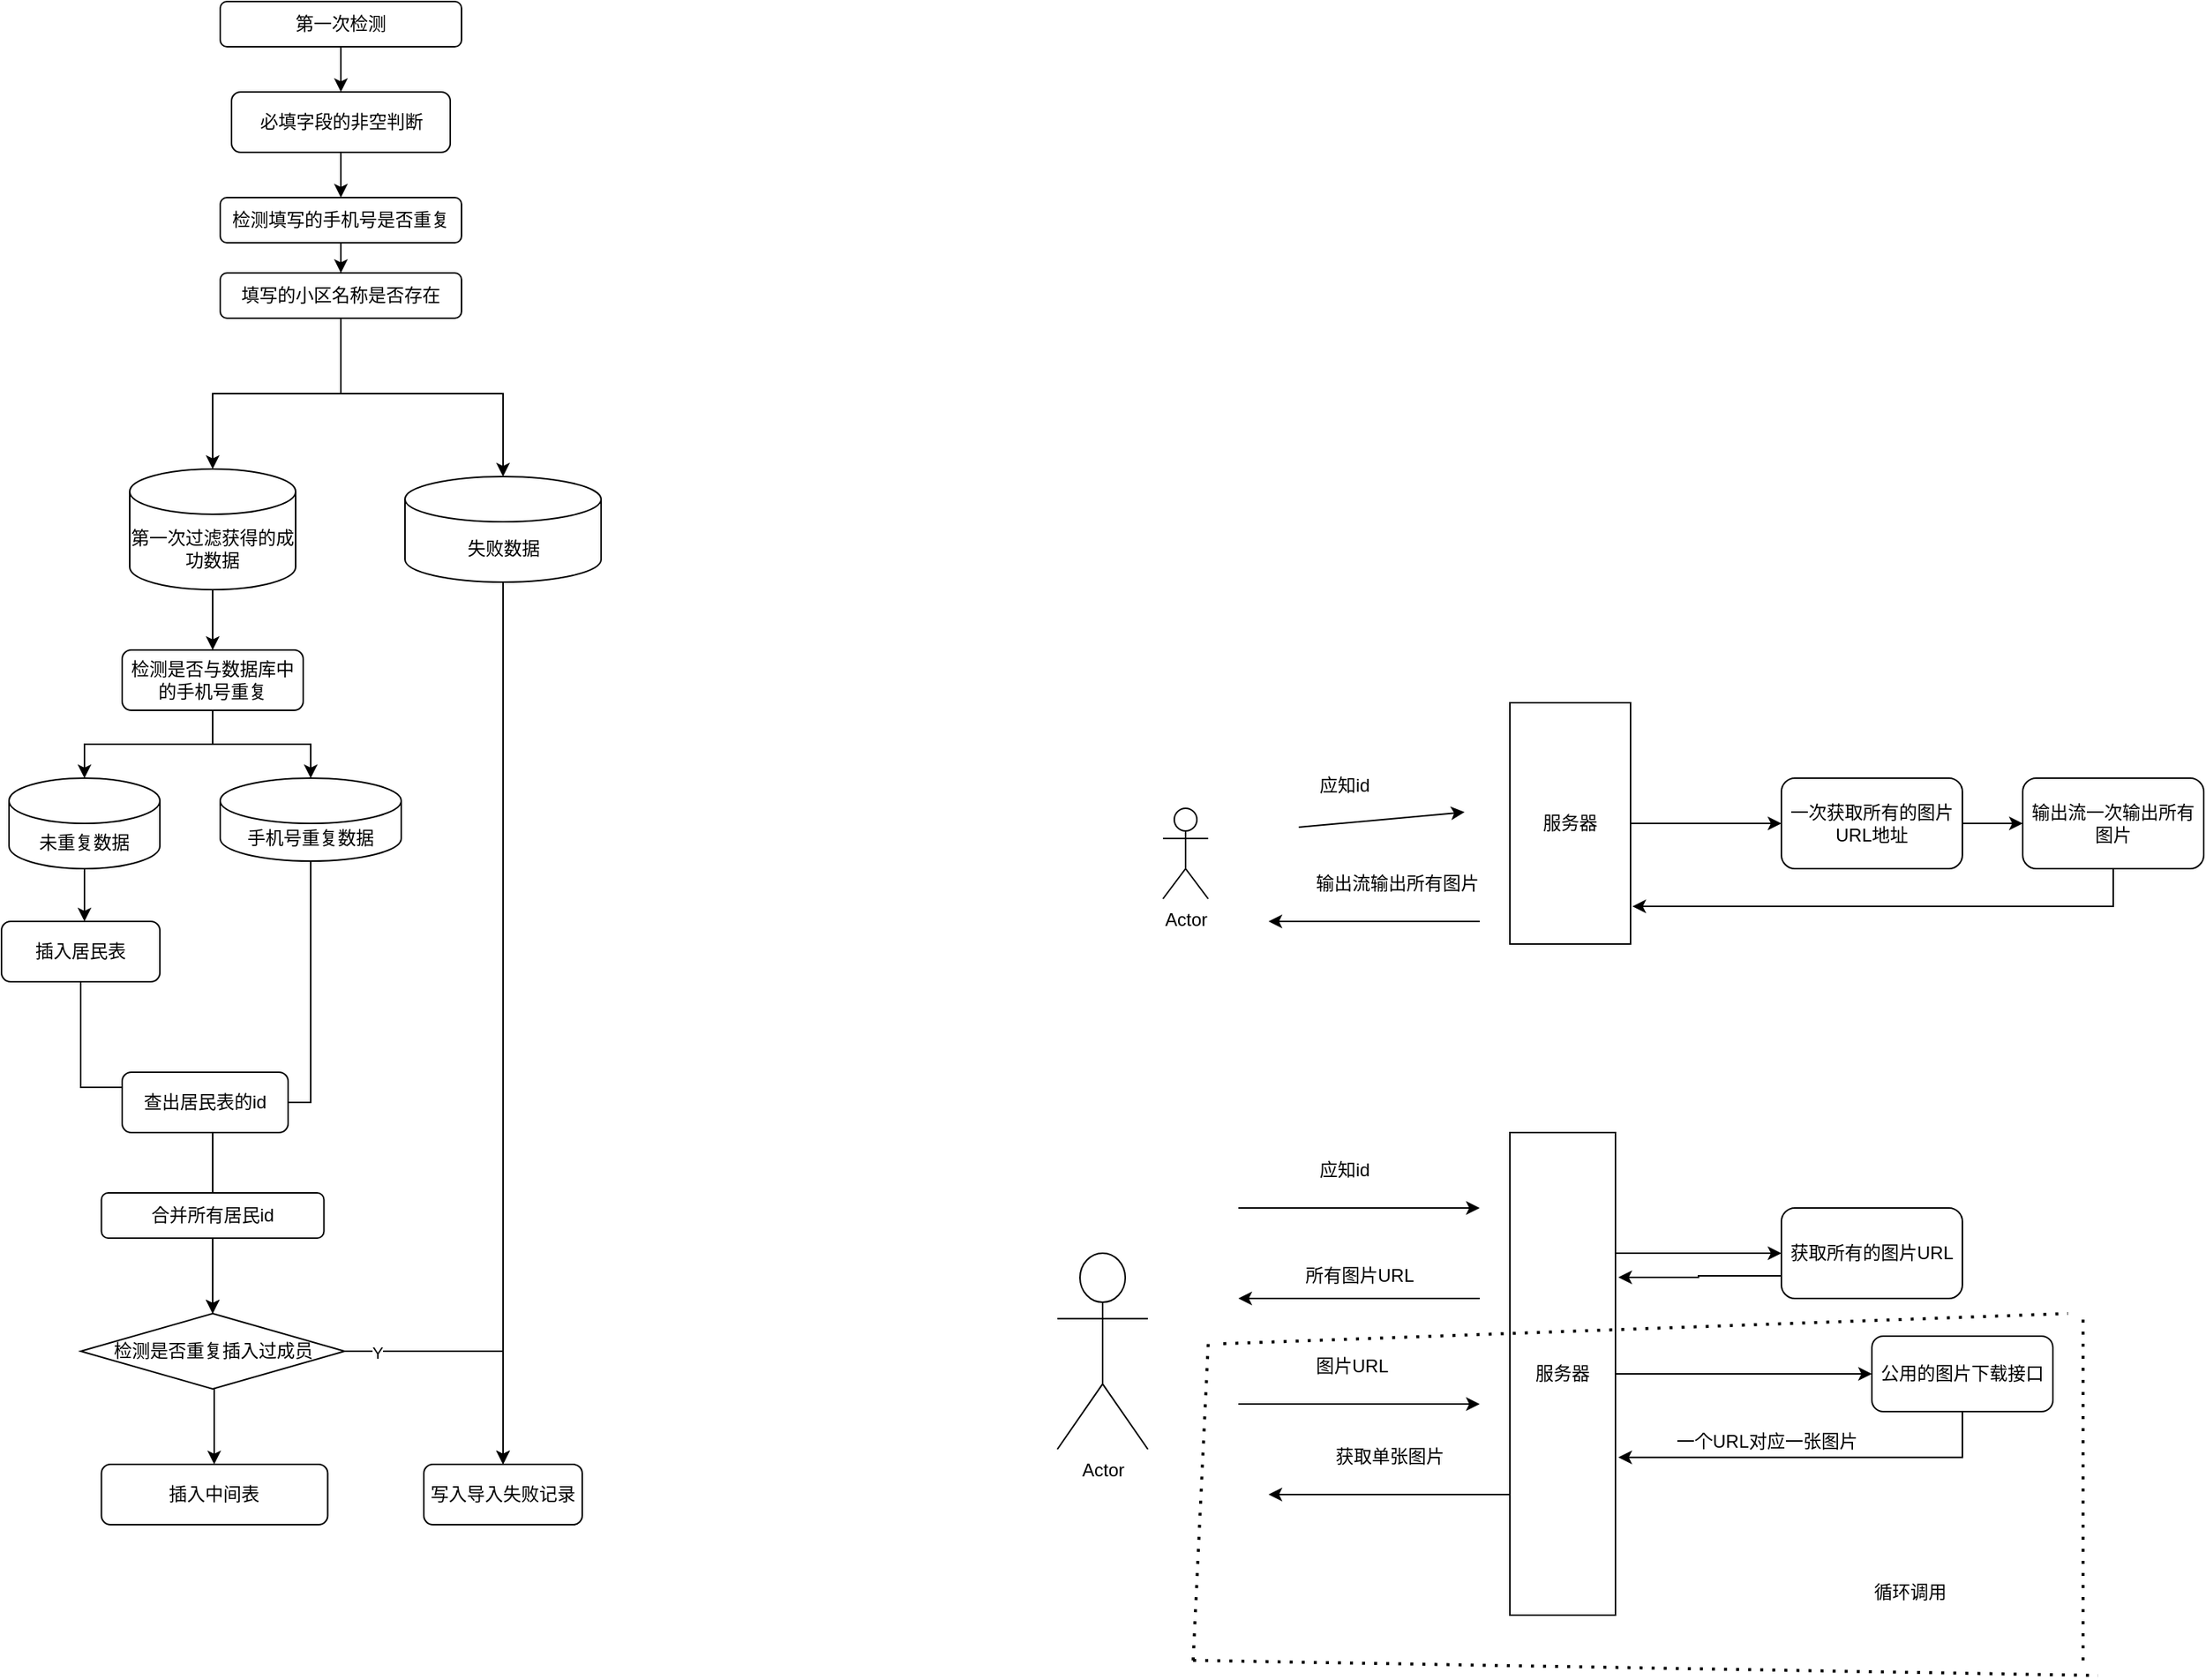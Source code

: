 <mxfile version="20.5.3" type="github">
  <diagram id="aUBuHN6MXLQGVr44WZyo" name="第 1 页">
    <mxGraphModel dx="651" dy="644" grid="1" gridSize="10" guides="1" tooltips="1" connect="1" arrows="1" fold="1" page="0" pageScale="1" pageWidth="827" pageHeight="1169" math="0" shadow="0">
      <root>
        <mxCell id="0" />
        <mxCell id="1" parent="0" />
        <mxCell id="XFE-MpF_bWx7WAoScGuX-34" style="edgeStyle=orthogonalEdgeStyle;rounded=0;orthogonalLoop=1;jettySize=auto;html=1;entryX=0.5;entryY=0;entryDx=0;entryDy=0;" parent="1" source="XFE-MpF_bWx7WAoScGuX-35" target="XFE-MpF_bWx7WAoScGuX-42" edge="1">
          <mxGeometry relative="1" as="geometry" />
        </mxCell>
        <mxCell id="XFE-MpF_bWx7WAoScGuX-35" value="第一次检测" style="rounded=1;whiteSpace=wrap;html=1;" parent="1" vertex="1">
          <mxGeometry x="745" y="80" width="160" height="30" as="geometry" />
        </mxCell>
        <mxCell id="XFE-MpF_bWx7WAoScGuX-36" value="" style="edgeStyle=orthogonalEdgeStyle;rounded=0;orthogonalLoop=1;jettySize=auto;html=1;" parent="1" source="XFE-MpF_bWx7WAoScGuX-37" target="XFE-MpF_bWx7WAoScGuX-40" edge="1">
          <mxGeometry relative="1" as="geometry" />
        </mxCell>
        <mxCell id="XFE-MpF_bWx7WAoScGuX-37" value="检测填写的手机号是否重复" style="rounded=1;whiteSpace=wrap;html=1;" parent="1" vertex="1">
          <mxGeometry x="745" y="210" width="160" height="30" as="geometry" />
        </mxCell>
        <mxCell id="XFE-MpF_bWx7WAoScGuX-38" style="edgeStyle=orthogonalEdgeStyle;rounded=0;orthogonalLoop=1;jettySize=auto;html=1;exitX=0.5;exitY=1;exitDx=0;exitDy=0;" parent="1" source="XFE-MpF_bWx7WAoScGuX-40" target="XFE-MpF_bWx7WAoScGuX-44" edge="1">
          <mxGeometry relative="1" as="geometry" />
        </mxCell>
        <mxCell id="XFE-MpF_bWx7WAoScGuX-39" style="edgeStyle=orthogonalEdgeStyle;rounded=0;orthogonalLoop=1;jettySize=auto;html=1;exitX=0.5;exitY=1;exitDx=0;exitDy=0;entryX=0.5;entryY=0;entryDx=0;entryDy=0;entryPerimeter=0;" parent="1" source="XFE-MpF_bWx7WAoScGuX-40" target="XFE-MpF_bWx7WAoScGuX-55" edge="1">
          <mxGeometry relative="1" as="geometry">
            <mxPoint x="910" y="390" as="targetPoint" />
            <Array as="points">
              <mxPoint x="825" y="340" />
              <mxPoint x="932" y="340" />
            </Array>
          </mxGeometry>
        </mxCell>
        <mxCell id="XFE-MpF_bWx7WAoScGuX-40" value="填写的小区名称是否存在" style="whiteSpace=wrap;html=1;rounded=1;" parent="1" vertex="1">
          <mxGeometry x="745" y="260" width="160" height="30" as="geometry" />
        </mxCell>
        <mxCell id="XFE-MpF_bWx7WAoScGuX-41" style="edgeStyle=orthogonalEdgeStyle;rounded=0;orthogonalLoop=1;jettySize=auto;html=1;" parent="1" source="XFE-MpF_bWx7WAoScGuX-42" target="XFE-MpF_bWx7WAoScGuX-37" edge="1">
          <mxGeometry relative="1" as="geometry" />
        </mxCell>
        <mxCell id="XFE-MpF_bWx7WAoScGuX-42" value="必填字段的非空判断" style="rounded=1;whiteSpace=wrap;html=1;" parent="1" vertex="1">
          <mxGeometry x="752.5" y="140" width="145" height="40" as="geometry" />
        </mxCell>
        <mxCell id="XFE-MpF_bWx7WAoScGuX-43" style="edgeStyle=orthogonalEdgeStyle;rounded=0;orthogonalLoop=1;jettySize=auto;html=1;entryX=0.5;entryY=0;entryDx=0;entryDy=0;" parent="1" source="XFE-MpF_bWx7WAoScGuX-44" target="XFE-MpF_bWx7WAoScGuX-47" edge="1">
          <mxGeometry relative="1" as="geometry" />
        </mxCell>
        <mxCell id="XFE-MpF_bWx7WAoScGuX-44" value="第一次过滤获得的成功数据" style="shape=cylinder3;whiteSpace=wrap;html=1;boundedLbl=1;backgroundOutline=1;size=15;" parent="1" vertex="1">
          <mxGeometry x="685" y="390" width="110" height="80" as="geometry" />
        </mxCell>
        <mxCell id="XFE-MpF_bWx7WAoScGuX-45" style="edgeStyle=orthogonalEdgeStyle;rounded=0;orthogonalLoop=1;jettySize=auto;html=1;exitX=0.5;exitY=1;exitDx=0;exitDy=0;" parent="1" source="XFE-MpF_bWx7WAoScGuX-47" target="XFE-MpF_bWx7WAoScGuX-49" edge="1">
          <mxGeometry relative="1" as="geometry" />
        </mxCell>
        <mxCell id="XFE-MpF_bWx7WAoScGuX-46" style="edgeStyle=orthogonalEdgeStyle;rounded=0;orthogonalLoop=1;jettySize=auto;html=1;exitX=0.5;exitY=1;exitDx=0;exitDy=0;" parent="1" source="XFE-MpF_bWx7WAoScGuX-47" target="XFE-MpF_bWx7WAoScGuX-51" edge="1">
          <mxGeometry relative="1" as="geometry" />
        </mxCell>
        <mxCell id="XFE-MpF_bWx7WAoScGuX-47" value="检测是否与数据库中的手机号重复" style="rounded=1;whiteSpace=wrap;html=1;" parent="1" vertex="1">
          <mxGeometry x="680" y="510" width="120" height="40" as="geometry" />
        </mxCell>
        <mxCell id="XFE-MpF_bWx7WAoScGuX-48" style="edgeStyle=orthogonalEdgeStyle;rounded=0;orthogonalLoop=1;jettySize=auto;html=1;" parent="1" source="XFE-MpF_bWx7WAoScGuX-49" edge="1">
          <mxGeometry relative="1" as="geometry">
            <mxPoint x="655" y="690" as="targetPoint" />
          </mxGeometry>
        </mxCell>
        <mxCell id="XFE-MpF_bWx7WAoScGuX-49" value="未重复数据" style="shape=cylinder3;whiteSpace=wrap;html=1;boundedLbl=1;backgroundOutline=1;size=15;" parent="1" vertex="1">
          <mxGeometry x="605" y="595" width="100" height="60" as="geometry" />
        </mxCell>
        <mxCell id="XFE-MpF_bWx7WAoScGuX-50" style="edgeStyle=orthogonalEdgeStyle;rounded=0;orthogonalLoop=1;jettySize=auto;html=1;" parent="1" source="XFE-MpF_bWx7WAoScGuX-51" target="XFE-MpF_bWx7WAoScGuX-62" edge="1">
          <mxGeometry relative="1" as="geometry">
            <Array as="points">
              <mxPoint x="805" y="810" />
              <mxPoint x="740" y="810" />
            </Array>
            <mxPoint x="740.0" y="810" as="targetPoint" />
          </mxGeometry>
        </mxCell>
        <mxCell id="XFE-MpF_bWx7WAoScGuX-51" value="手机号重复数据" style="shape=cylinder3;whiteSpace=wrap;html=1;boundedLbl=1;backgroundOutline=1;size=15;" parent="1" vertex="1">
          <mxGeometry x="745" y="595" width="120" height="55" as="geometry" />
        </mxCell>
        <mxCell id="XFE-MpF_bWx7WAoScGuX-52" style="edgeStyle=orthogonalEdgeStyle;rounded=0;orthogonalLoop=1;jettySize=auto;html=1;startArrow=none;" parent="1" source="XFE-MpF_bWx7WAoScGuX-65" target="XFE-MpF_bWx7WAoScGuX-62" edge="1">
          <mxGeometry relative="1" as="geometry">
            <mxPoint x="740.0" y="810" as="targetPoint" />
          </mxGeometry>
        </mxCell>
        <mxCell id="XFE-MpF_bWx7WAoScGuX-53" value="插入居民表" style="rounded=1;whiteSpace=wrap;html=1;" parent="1" vertex="1">
          <mxGeometry x="600" y="690" width="105" height="40" as="geometry" />
        </mxCell>
        <mxCell id="XFE-MpF_bWx7WAoScGuX-60" style="edgeStyle=orthogonalEdgeStyle;rounded=0;orthogonalLoop=1;jettySize=auto;html=1;exitX=0.5;exitY=1;exitDx=0;exitDy=0;" parent="1" target="XFE-MpF_bWx7WAoScGuX-59" edge="1">
          <mxGeometry relative="1" as="geometry">
            <mxPoint x="730.0" y="990" as="sourcePoint" />
            <Array as="points">
              <mxPoint x="741" y="990" />
            </Array>
          </mxGeometry>
        </mxCell>
        <mxCell id="XFE-MpF_bWx7WAoScGuX-57" style="edgeStyle=orthogonalEdgeStyle;rounded=0;orthogonalLoop=1;jettySize=auto;html=1;entryX=0.5;entryY=0;entryDx=0;entryDy=0;" parent="1" source="XFE-MpF_bWx7WAoScGuX-55" target="XFE-MpF_bWx7WAoScGuX-58" edge="1">
          <mxGeometry relative="1" as="geometry">
            <mxPoint x="915" y="775" as="targetPoint" />
          </mxGeometry>
        </mxCell>
        <mxCell id="XFE-MpF_bWx7WAoScGuX-55" value="失败数据" style="shape=cylinder3;whiteSpace=wrap;html=1;boundedLbl=1;backgroundOutline=1;size=15;" parent="1" vertex="1">
          <mxGeometry x="867.5" y="395" width="130" height="70" as="geometry" />
        </mxCell>
        <mxCell id="XFE-MpF_bWx7WAoScGuX-58" value="写入导入失败记录" style="rounded=1;whiteSpace=wrap;html=1;" parent="1" vertex="1">
          <mxGeometry x="880" y="1050" width="105" height="40" as="geometry" />
        </mxCell>
        <mxCell id="XFE-MpF_bWx7WAoScGuX-59" value="插入中间表" style="rounded=1;whiteSpace=wrap;html=1;" parent="1" vertex="1">
          <mxGeometry x="666.25" y="1050" width="150" height="40" as="geometry" />
        </mxCell>
        <mxCell id="XFE-MpF_bWx7WAoScGuX-63" style="edgeStyle=orthogonalEdgeStyle;rounded=0;orthogonalLoop=1;jettySize=auto;html=1;exitX=1;exitY=0.5;exitDx=0;exitDy=0;entryX=0.5;entryY=0;entryDx=0;entryDy=0;" parent="1" source="XFE-MpF_bWx7WAoScGuX-62" target="XFE-MpF_bWx7WAoScGuX-58" edge="1">
          <mxGeometry relative="1" as="geometry" />
        </mxCell>
        <mxCell id="XFE-MpF_bWx7WAoScGuX-64" value="Y" style="edgeLabel;html=1;align=center;verticalAlign=middle;resizable=0;points=[];" parent="XFE-MpF_bWx7WAoScGuX-63" vertex="1" connectable="0">
          <mxGeometry x="-0.76" y="-1" relative="1" as="geometry">
            <mxPoint as="offset" />
          </mxGeometry>
        </mxCell>
        <mxCell id="XFE-MpF_bWx7WAoScGuX-62" value="检测是否重复插入过成员" style="rhombus;whiteSpace=wrap;html=1;" parent="1" vertex="1">
          <mxGeometry x="652.5" y="950" width="175" height="50" as="geometry" />
        </mxCell>
        <mxCell id="XFE-MpF_bWx7WAoScGuX-65" value="合并所有居民id" style="rounded=1;whiteSpace=wrap;html=1;" parent="1" vertex="1">
          <mxGeometry x="666.25" y="870" width="147.5" height="30" as="geometry" />
        </mxCell>
        <mxCell id="S9MntMNMVdMsf80aEHKJ-3" value="" style="edgeStyle=orthogonalEdgeStyle;rounded=0;orthogonalLoop=1;jettySize=auto;html=1;endArrow=none;" parent="1" source="XFE-MpF_bWx7WAoScGuX-53" target="XFE-MpF_bWx7WAoScGuX-65" edge="1">
          <mxGeometry relative="1" as="geometry">
            <mxPoint x="740" y="950" as="targetPoint" />
            <mxPoint x="652.5" y="730" as="sourcePoint" />
          </mxGeometry>
        </mxCell>
        <mxCell id="S9MntMNMVdMsf80aEHKJ-4" value="查出居民表的id" style="rounded=1;whiteSpace=wrap;html=1;" parent="1" vertex="1">
          <mxGeometry x="680" y="790" width="110" height="40" as="geometry" />
        </mxCell>
        <mxCell id="_E3xaCXyAKDLWRKXDZtY-1" value="Actor" style="shape=umlActor;verticalLabelPosition=bottom;verticalAlign=top;html=1;outlineConnect=0;" vertex="1" parent="1">
          <mxGeometry x="1370" y="615" width="30" height="60" as="geometry" />
        </mxCell>
        <mxCell id="_E3xaCXyAKDLWRKXDZtY-7" value="" style="endArrow=classic;html=1;rounded=0;" edge="1" parent="1">
          <mxGeometry width="50" height="50" relative="1" as="geometry">
            <mxPoint x="1460" y="627.5" as="sourcePoint" />
            <mxPoint x="1570" y="617.5" as="targetPoint" />
          </mxGeometry>
        </mxCell>
        <mxCell id="_E3xaCXyAKDLWRKXDZtY-12" style="edgeStyle=orthogonalEdgeStyle;rounded=0;orthogonalLoop=1;jettySize=auto;html=1;exitX=1;exitY=0.5;exitDx=0;exitDy=0;" edge="1" parent="1" source="_E3xaCXyAKDLWRKXDZtY-10" target="_E3xaCXyAKDLWRKXDZtY-11">
          <mxGeometry relative="1" as="geometry" />
        </mxCell>
        <mxCell id="_E3xaCXyAKDLWRKXDZtY-10" value="服务器" style="rounded=0;whiteSpace=wrap;html=1;" vertex="1" parent="1">
          <mxGeometry x="1600" y="545" width="80" height="160" as="geometry" />
        </mxCell>
        <mxCell id="_E3xaCXyAKDLWRKXDZtY-14" style="edgeStyle=orthogonalEdgeStyle;rounded=0;orthogonalLoop=1;jettySize=auto;html=1;exitX=1;exitY=0.5;exitDx=0;exitDy=0;" edge="1" parent="1" source="_E3xaCXyAKDLWRKXDZtY-11" target="_E3xaCXyAKDLWRKXDZtY-13">
          <mxGeometry relative="1" as="geometry" />
        </mxCell>
        <mxCell id="_E3xaCXyAKDLWRKXDZtY-11" value="一次获取所有的图片URL地址" style="rounded=1;whiteSpace=wrap;html=1;" vertex="1" parent="1">
          <mxGeometry x="1780" y="595" width="120" height="60" as="geometry" />
        </mxCell>
        <mxCell id="_E3xaCXyAKDLWRKXDZtY-23" style="edgeStyle=orthogonalEdgeStyle;rounded=0;orthogonalLoop=1;jettySize=auto;html=1;exitX=0.5;exitY=1;exitDx=0;exitDy=0;entryX=1.015;entryY=0.844;entryDx=0;entryDy=0;entryPerimeter=0;" edge="1" parent="1" source="_E3xaCXyAKDLWRKXDZtY-13" target="_E3xaCXyAKDLWRKXDZtY-10">
          <mxGeometry relative="1" as="geometry" />
        </mxCell>
        <mxCell id="_E3xaCXyAKDLWRKXDZtY-13" value="输出流一次输出所有图片" style="rounded=1;whiteSpace=wrap;html=1;" vertex="1" parent="1">
          <mxGeometry x="1940" y="595" width="120" height="60" as="geometry" />
        </mxCell>
        <mxCell id="_E3xaCXyAKDLWRKXDZtY-15" value="Actor" style="shape=umlActor;verticalLabelPosition=bottom;verticalAlign=top;html=1;outlineConnect=0;" vertex="1" parent="1">
          <mxGeometry x="1300" y="910" width="60" height="130" as="geometry" />
        </mxCell>
        <mxCell id="_E3xaCXyAKDLWRKXDZtY-16" value="" style="endArrow=classic;html=1;rounded=0;" edge="1" parent="1">
          <mxGeometry width="50" height="50" relative="1" as="geometry">
            <mxPoint x="1420" y="880" as="sourcePoint" />
            <mxPoint x="1580" y="880" as="targetPoint" />
          </mxGeometry>
        </mxCell>
        <mxCell id="_E3xaCXyAKDLWRKXDZtY-17" style="edgeStyle=orthogonalEdgeStyle;rounded=0;orthogonalLoop=1;jettySize=auto;html=1;exitX=1;exitY=0.5;exitDx=0;exitDy=0;" edge="1" parent="1" source="_E3xaCXyAKDLWRKXDZtY-18" target="_E3xaCXyAKDLWRKXDZtY-20">
          <mxGeometry relative="1" as="geometry">
            <Array as="points">
              <mxPoint x="1670" y="910" />
            </Array>
          </mxGeometry>
        </mxCell>
        <mxCell id="_E3xaCXyAKDLWRKXDZtY-45" style="edgeStyle=orthogonalEdgeStyle;rounded=0;orthogonalLoop=1;jettySize=auto;html=1;exitX=1;exitY=0.5;exitDx=0;exitDy=0;" edge="1" parent="1" source="_E3xaCXyAKDLWRKXDZtY-18" target="_E3xaCXyAKDLWRKXDZtY-44">
          <mxGeometry relative="1" as="geometry" />
        </mxCell>
        <mxCell id="_E3xaCXyAKDLWRKXDZtY-51" style="edgeStyle=orthogonalEdgeStyle;rounded=0;orthogonalLoop=1;jettySize=auto;html=1;exitX=0;exitY=0.75;exitDx=0;exitDy=0;" edge="1" parent="1" source="_E3xaCXyAKDLWRKXDZtY-18">
          <mxGeometry relative="1" as="geometry">
            <mxPoint x="1440" y="1070" as="targetPoint" />
          </mxGeometry>
        </mxCell>
        <mxCell id="_E3xaCXyAKDLWRKXDZtY-18" value="服务器" style="rounded=0;whiteSpace=wrap;html=1;" vertex="1" parent="1">
          <mxGeometry x="1600" y="830" width="70" height="320" as="geometry" />
        </mxCell>
        <mxCell id="_E3xaCXyAKDLWRKXDZtY-36" style="edgeStyle=orthogonalEdgeStyle;rounded=0;orthogonalLoop=1;jettySize=auto;html=1;exitX=0;exitY=0.75;exitDx=0;exitDy=0;entryX=1.027;entryY=0.3;entryDx=0;entryDy=0;entryPerimeter=0;" edge="1" parent="1" source="_E3xaCXyAKDLWRKXDZtY-20" target="_E3xaCXyAKDLWRKXDZtY-18">
          <mxGeometry relative="1" as="geometry" />
        </mxCell>
        <mxCell id="_E3xaCXyAKDLWRKXDZtY-20" value="获取所有的图片URL" style="rounded=1;whiteSpace=wrap;html=1;" vertex="1" parent="1">
          <mxGeometry x="1780" y="880" width="120" height="60" as="geometry" />
        </mxCell>
        <mxCell id="_E3xaCXyAKDLWRKXDZtY-22" value="应知id" style="text;html=1;align=center;verticalAlign=middle;resizable=0;points=[];autosize=1;strokeColor=none;fillColor=none;" vertex="1" parent="1">
          <mxGeometry x="1460" y="585" width="60" height="30" as="geometry" />
        </mxCell>
        <mxCell id="_E3xaCXyAKDLWRKXDZtY-26" value="输出流输出所有图片" style="text;html=1;align=center;verticalAlign=middle;resizable=0;points=[];autosize=1;strokeColor=none;fillColor=none;" vertex="1" parent="1">
          <mxGeometry x="1460" y="650" width="130" height="30" as="geometry" />
        </mxCell>
        <mxCell id="_E3xaCXyAKDLWRKXDZtY-29" value="" style="endArrow=classic;html=1;rounded=0;" edge="1" parent="1">
          <mxGeometry width="50" height="50" relative="1" as="geometry">
            <mxPoint x="1580" y="690" as="sourcePoint" />
            <mxPoint x="1440" y="690" as="targetPoint" />
          </mxGeometry>
        </mxCell>
        <mxCell id="_E3xaCXyAKDLWRKXDZtY-30" value="应知id" style="text;html=1;align=center;verticalAlign=middle;resizable=0;points=[];autosize=1;strokeColor=none;fillColor=none;" vertex="1" parent="1">
          <mxGeometry x="1460" y="840" width="60" height="30" as="geometry" />
        </mxCell>
        <mxCell id="_E3xaCXyAKDLWRKXDZtY-39" value="所有图片URL" style="text;html=1;align=center;verticalAlign=middle;resizable=0;points=[];autosize=1;strokeColor=none;fillColor=none;" vertex="1" parent="1">
          <mxGeometry x="1450" y="910" width="100" height="30" as="geometry" />
        </mxCell>
        <mxCell id="_E3xaCXyAKDLWRKXDZtY-41" value="" style="endArrow=classic;html=1;rounded=0;" edge="1" parent="1">
          <mxGeometry width="50" height="50" relative="1" as="geometry">
            <mxPoint x="1420" y="1010" as="sourcePoint" />
            <mxPoint x="1580" y="1010" as="targetPoint" />
          </mxGeometry>
        </mxCell>
        <mxCell id="_E3xaCXyAKDLWRKXDZtY-42" value="图片URL" style="text;html=1;align=center;verticalAlign=middle;resizable=0;points=[];autosize=1;strokeColor=none;fillColor=none;" vertex="1" parent="1">
          <mxGeometry x="1460" y="970" width="70" height="30" as="geometry" />
        </mxCell>
        <mxCell id="_E3xaCXyAKDLWRKXDZtY-48" style="edgeStyle=orthogonalEdgeStyle;rounded=0;orthogonalLoop=1;jettySize=auto;html=1;entryX=1.027;entryY=0.673;entryDx=0;entryDy=0;entryPerimeter=0;" edge="1" parent="1" source="_E3xaCXyAKDLWRKXDZtY-44" target="_E3xaCXyAKDLWRKXDZtY-18">
          <mxGeometry relative="1" as="geometry">
            <Array as="points">
              <mxPoint x="1900" y="1045" />
            </Array>
          </mxGeometry>
        </mxCell>
        <mxCell id="_E3xaCXyAKDLWRKXDZtY-44" value="公用的图片下载接口" style="rounded=1;whiteSpace=wrap;html=1;" vertex="1" parent="1">
          <mxGeometry x="1840" y="965" width="120" height="50" as="geometry" />
        </mxCell>
        <mxCell id="_E3xaCXyAKDLWRKXDZtY-49" value="一个URL对应一张图片" style="text;html=1;align=center;verticalAlign=middle;resizable=0;points=[];autosize=1;strokeColor=none;fillColor=none;" vertex="1" parent="1">
          <mxGeometry x="1700" y="1020" width="140" height="30" as="geometry" />
        </mxCell>
        <mxCell id="_E3xaCXyAKDLWRKXDZtY-52" value="获取单张图片" style="text;html=1;align=center;verticalAlign=middle;resizable=0;points=[];autosize=1;strokeColor=none;fillColor=none;" vertex="1" parent="1">
          <mxGeometry x="1470" y="1030" width="100" height="30" as="geometry" />
        </mxCell>
        <mxCell id="_E3xaCXyAKDLWRKXDZtY-53" style="edgeStyle=orthogonalEdgeStyle;rounded=0;orthogonalLoop=1;jettySize=auto;html=1;exitX=0;exitY=0.75;exitDx=0;exitDy=0;" edge="1" parent="1">
          <mxGeometry relative="1" as="geometry">
            <mxPoint x="1580" y="940" as="sourcePoint" />
            <mxPoint x="1420" y="940" as="targetPoint" />
          </mxGeometry>
        </mxCell>
        <mxCell id="_E3xaCXyAKDLWRKXDZtY-58" value="" style="endArrow=none;dashed=1;html=1;dashPattern=1 3;strokeWidth=2;rounded=0;" edge="1" parent="1">
          <mxGeometry width="50" height="50" relative="1" as="geometry">
            <mxPoint x="1410" y="970" as="sourcePoint" />
            <mxPoint x="1970" y="950" as="targetPoint" />
          </mxGeometry>
        </mxCell>
        <mxCell id="_E3xaCXyAKDLWRKXDZtY-59" value="" style="endArrow=none;dashed=1;html=1;dashPattern=1 3;strokeWidth=2;rounded=0;" edge="1" parent="1">
          <mxGeometry width="50" height="50" relative="1" as="geometry">
            <mxPoint x="1390" y="1180" as="sourcePoint" />
            <mxPoint x="1400" y="970" as="targetPoint" />
          </mxGeometry>
        </mxCell>
        <mxCell id="_E3xaCXyAKDLWRKXDZtY-60" value="" style="endArrow=none;dashed=1;html=1;dashPattern=1 3;strokeWidth=2;rounded=0;" edge="1" parent="1">
          <mxGeometry width="50" height="50" relative="1" as="geometry">
            <mxPoint x="1390" y="1180" as="sourcePoint" />
            <mxPoint x="1990" y="1190" as="targetPoint" />
          </mxGeometry>
        </mxCell>
        <mxCell id="_E3xaCXyAKDLWRKXDZtY-61" value="" style="endArrow=none;dashed=1;html=1;dashPattern=1 3;strokeWidth=2;rounded=0;" edge="1" parent="1">
          <mxGeometry width="50" height="50" relative="1" as="geometry">
            <mxPoint x="1980" y="1180" as="sourcePoint" />
            <mxPoint x="1980" y="950" as="targetPoint" />
          </mxGeometry>
        </mxCell>
        <mxCell id="_E3xaCXyAKDLWRKXDZtY-62" value="循环调用" style="text;html=1;align=center;verticalAlign=middle;resizable=0;points=[];autosize=1;strokeColor=none;fillColor=none;" vertex="1" parent="1">
          <mxGeometry x="1830" y="1120" width="70" height="30" as="geometry" />
        </mxCell>
      </root>
    </mxGraphModel>
  </diagram>
</mxfile>
